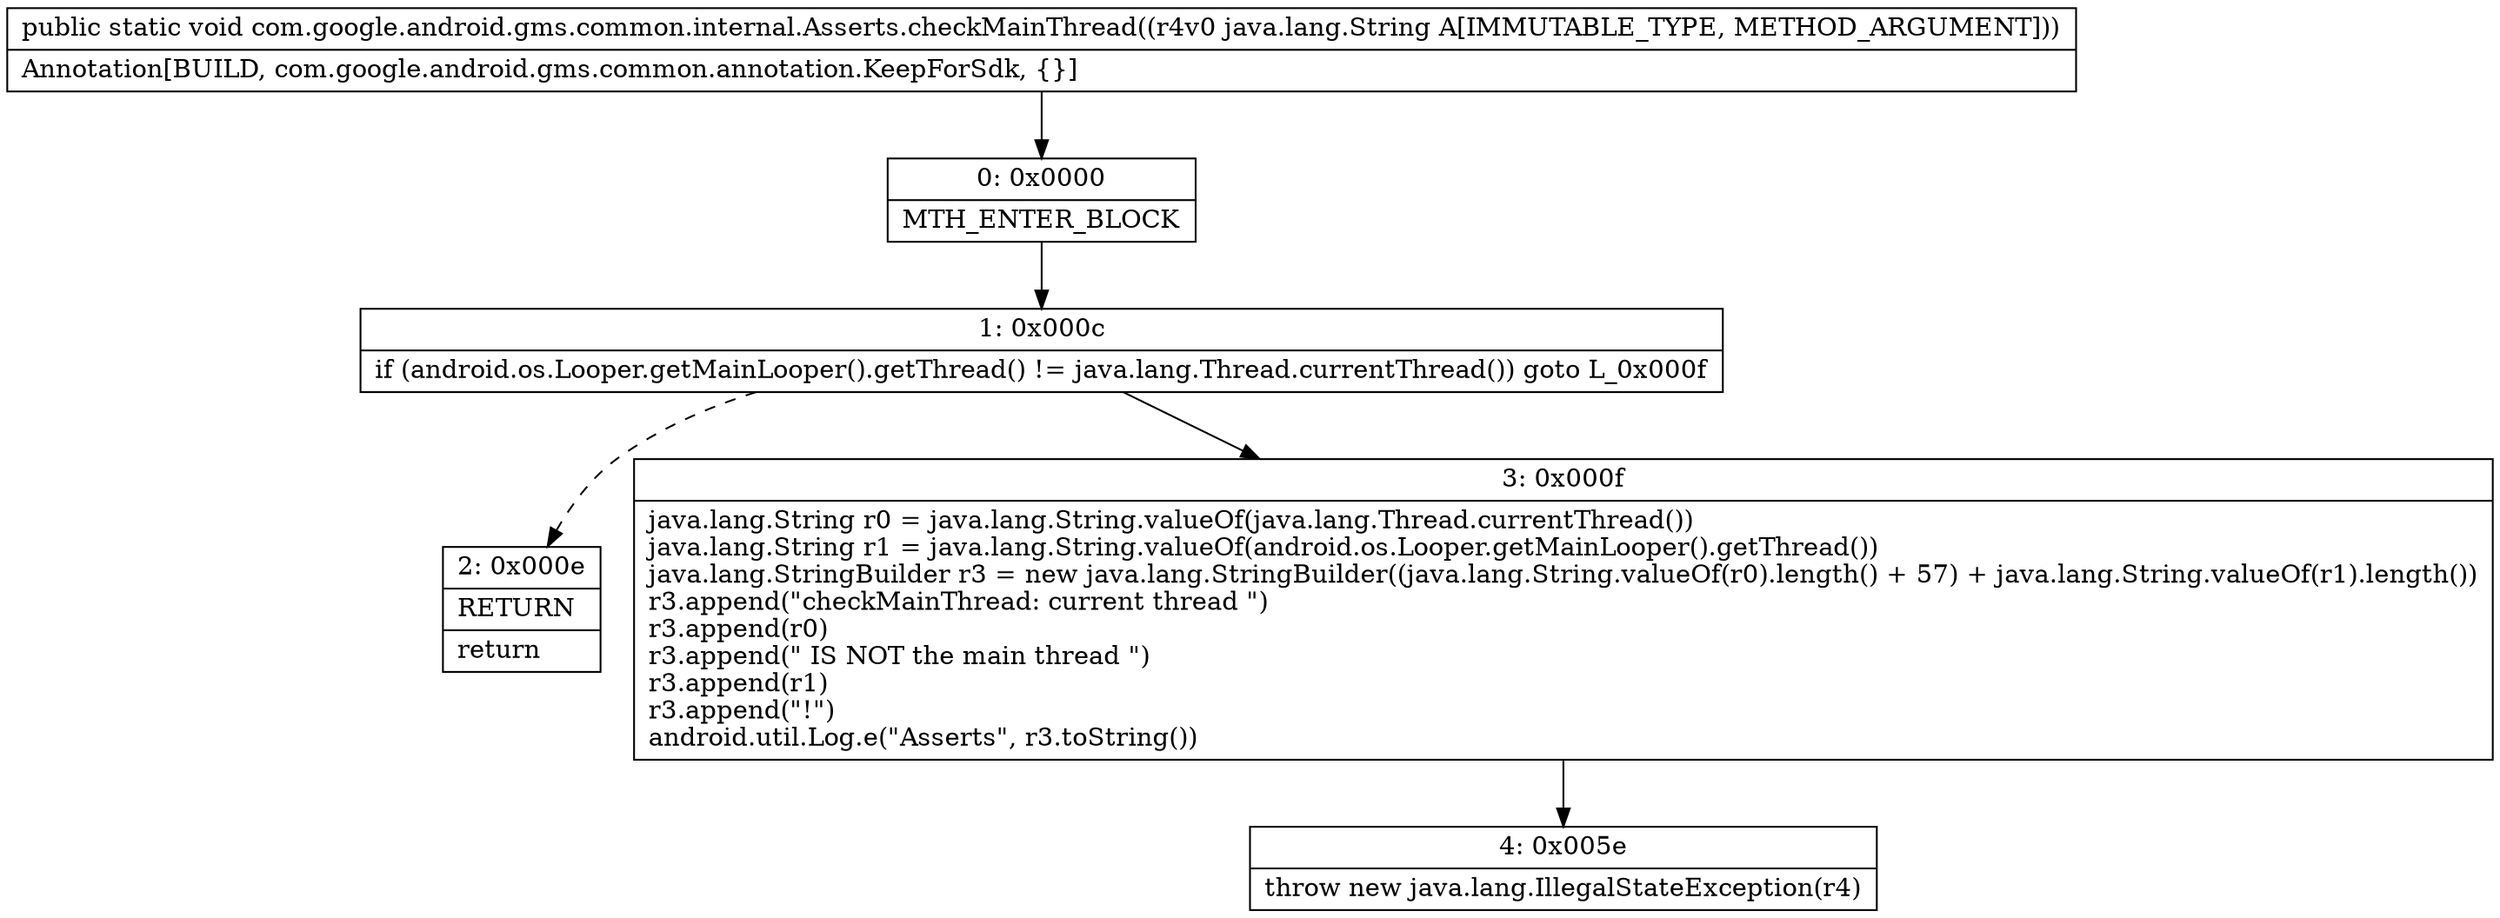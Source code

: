 digraph "CFG forcom.google.android.gms.common.internal.Asserts.checkMainThread(Ljava\/lang\/String;)V" {
Node_0 [shape=record,label="{0\:\ 0x0000|MTH_ENTER_BLOCK\l}"];
Node_1 [shape=record,label="{1\:\ 0x000c|if (android.os.Looper.getMainLooper().getThread() != java.lang.Thread.currentThread()) goto L_0x000f\l}"];
Node_2 [shape=record,label="{2\:\ 0x000e|RETURN\l|return\l}"];
Node_3 [shape=record,label="{3\:\ 0x000f|java.lang.String r0 = java.lang.String.valueOf(java.lang.Thread.currentThread())\ljava.lang.String r1 = java.lang.String.valueOf(android.os.Looper.getMainLooper().getThread())\ljava.lang.StringBuilder r3 = new java.lang.StringBuilder((java.lang.String.valueOf(r0).length() + 57) + java.lang.String.valueOf(r1).length())\lr3.append(\"checkMainThread: current thread \")\lr3.append(r0)\lr3.append(\" IS NOT the main thread \")\lr3.append(r1)\lr3.append(\"!\")\landroid.util.Log.e(\"Asserts\", r3.toString())\l}"];
Node_4 [shape=record,label="{4\:\ 0x005e|throw new java.lang.IllegalStateException(r4)\l}"];
MethodNode[shape=record,label="{public static void com.google.android.gms.common.internal.Asserts.checkMainThread((r4v0 java.lang.String A[IMMUTABLE_TYPE, METHOD_ARGUMENT]))  | Annotation[BUILD, com.google.android.gms.common.annotation.KeepForSdk, \{\}]\l}"];
MethodNode -> Node_0;
Node_0 -> Node_1;
Node_1 -> Node_2[style=dashed];
Node_1 -> Node_3;
Node_3 -> Node_4;
}

